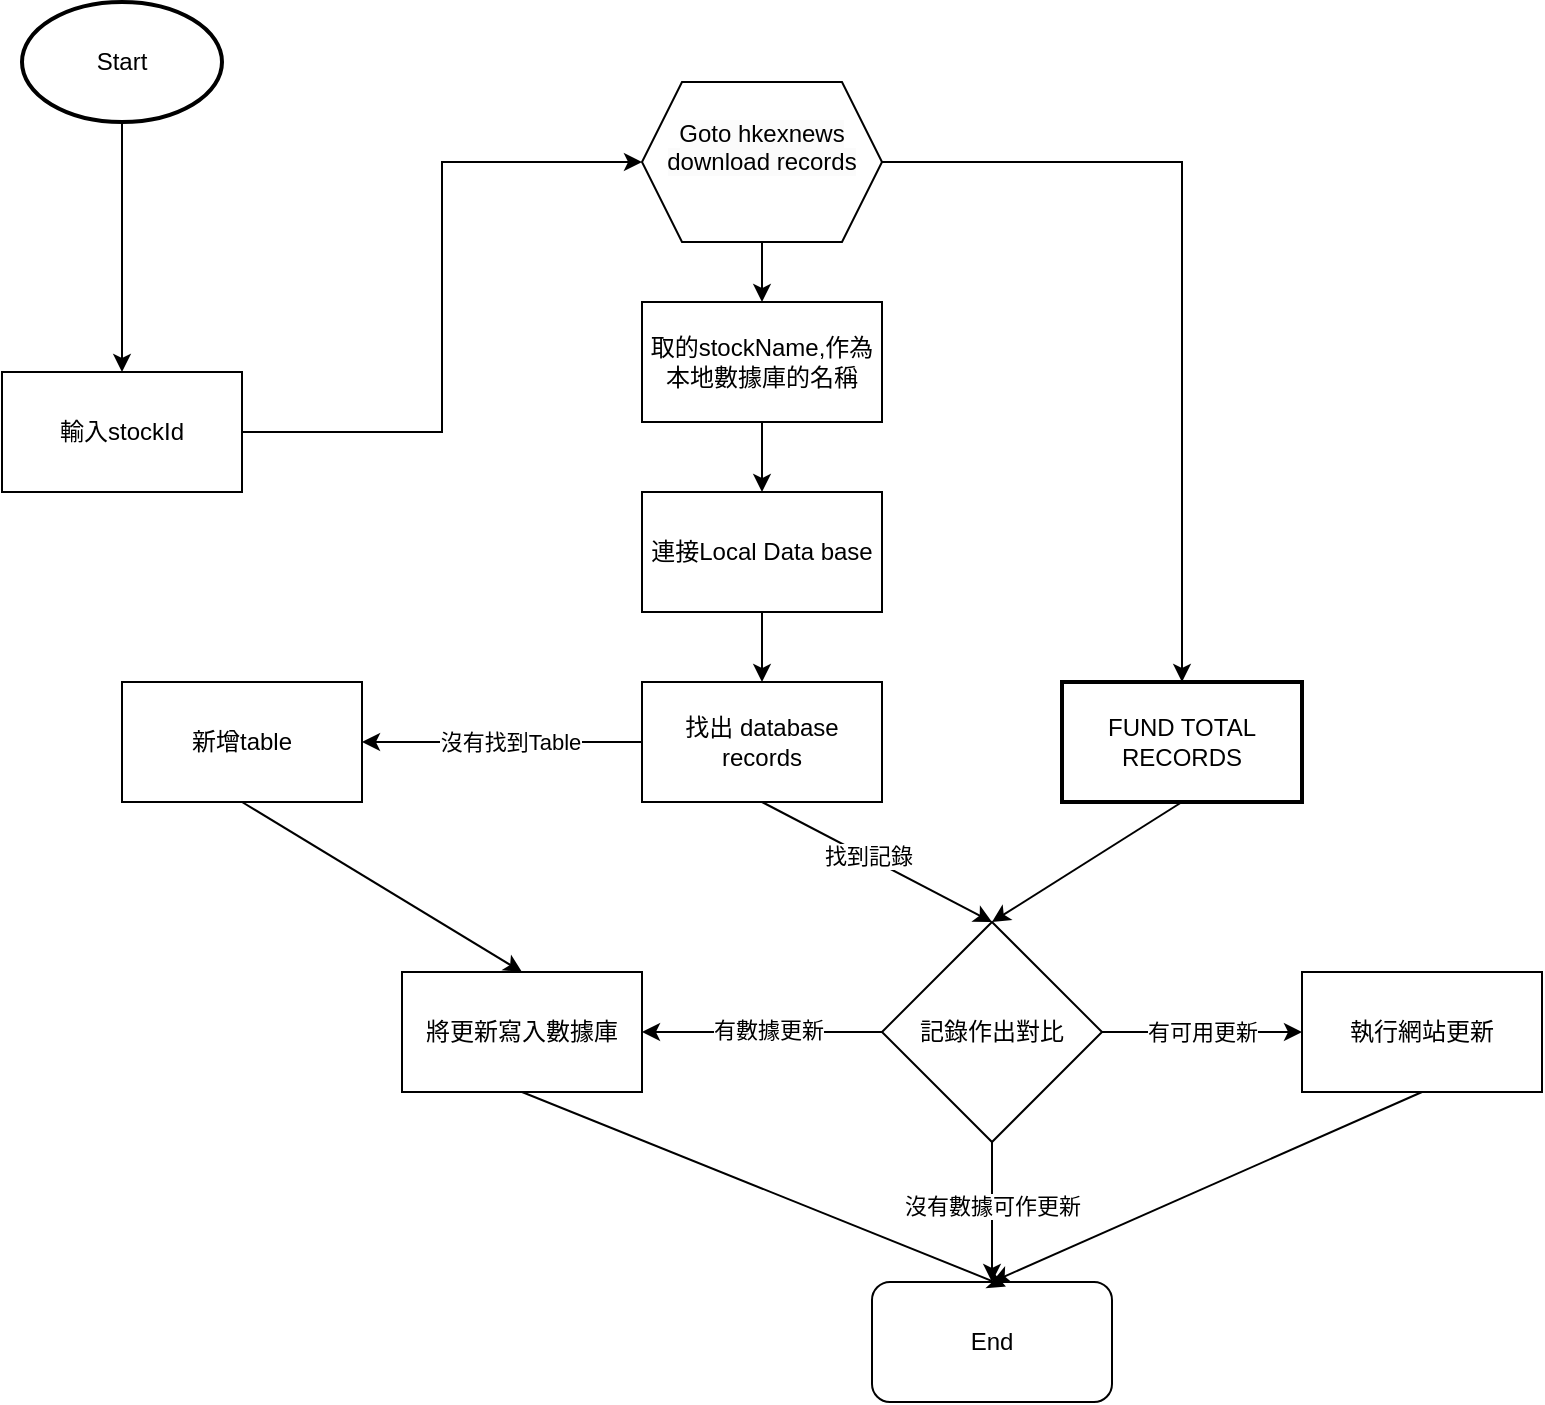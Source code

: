 <mxfile version="22.0.4" type="github">
  <diagram name="Page-1" id="74e2e168-ea6b-b213-b513-2b3c1d86103e">
    <mxGraphModel dx="1426" dy="751" grid="1" gridSize="10" guides="1" tooltips="1" connect="1" arrows="1" fold="1" page="1" pageScale="1" pageWidth="1100" pageHeight="850" background="none" math="0" shadow="0">
      <root>
        <mxCell id="0" />
        <mxCell id="1" parent="0" />
        <mxCell id="1ZdN2hWEId5Y2R2QHkT3-1" value="" style="edgeStyle=orthogonalEdgeStyle;rounded=0;orthogonalLoop=1;jettySize=auto;html=1;entryX=0.5;entryY=0;entryDx=0;entryDy=0;" edge="1" parent="1" source="5Nen1f2i7WrPqLZcY2Lx-1" target="1ZdN2hWEId5Y2R2QHkT3-4">
          <mxGeometry relative="1" as="geometry">
            <mxPoint x="430" y="160" as="targetPoint" />
          </mxGeometry>
        </mxCell>
        <mxCell id="5Nen1f2i7WrPqLZcY2Lx-1" value="Start" style="strokeWidth=2;html=1;shape=mxgraph.flowchart.start_1;whiteSpace=wrap;" parent="1" vertex="1">
          <mxGeometry x="200" y="120" width="100" height="60" as="geometry" />
        </mxCell>
        <mxCell id="5Nen1f2i7WrPqLZcY2Lx-4" value="FUND TOTAL RECORDS" style="whiteSpace=wrap;html=1;strokeWidth=2;" parent="1" vertex="1">
          <mxGeometry x="720" y="460" width="120" height="60" as="geometry" />
        </mxCell>
        <mxCell id="1ZdN2hWEId5Y2R2QHkT3-19" value="" style="edgeStyle=orthogonalEdgeStyle;rounded=0;orthogonalLoop=1;jettySize=auto;html=1;" edge="1" parent="1" source="1ZdN2hWEId5Y2R2QHkT3-2" target="1ZdN2hWEId5Y2R2QHkT3-18">
          <mxGeometry relative="1" as="geometry" />
        </mxCell>
        <mxCell id="1ZdN2hWEId5Y2R2QHkT3-2" value="連接Local Data base" style="rounded=0;whiteSpace=wrap;html=1;" vertex="1" parent="1">
          <mxGeometry x="510" y="365" width="120" height="60" as="geometry" />
        </mxCell>
        <mxCell id="1ZdN2hWEId5Y2R2QHkT3-6" value="" style="edgeStyle=orthogonalEdgeStyle;rounded=0;orthogonalLoop=1;jettySize=auto;html=1;entryX=0;entryY=0.5;entryDx=0;entryDy=0;" edge="1" parent="1" source="1ZdN2hWEId5Y2R2QHkT3-4" target="1ZdN2hWEId5Y2R2QHkT3-12">
          <mxGeometry relative="1" as="geometry">
            <mxPoint x="510" y="200" as="targetPoint" />
          </mxGeometry>
        </mxCell>
        <mxCell id="1ZdN2hWEId5Y2R2QHkT3-4" value="輸入stockId" style="rounded=0;whiteSpace=wrap;html=1;" vertex="1" parent="1">
          <mxGeometry x="190" y="305" width="120" height="60" as="geometry" />
        </mxCell>
        <mxCell id="1ZdN2hWEId5Y2R2QHkT3-5" value="取的stockName,作為本地數據庫的名稱" style="whiteSpace=wrap;html=1;rounded=0;" vertex="1" parent="1">
          <mxGeometry x="510" y="270" width="120" height="60" as="geometry" />
        </mxCell>
        <mxCell id="1ZdN2hWEId5Y2R2QHkT3-8" value="" style="endArrow=classic;html=1;rounded=0;exitX=0.5;exitY=1;exitDx=0;exitDy=0;entryX=0.5;entryY=0;entryDx=0;entryDy=0;" edge="1" parent="1" target="1ZdN2hWEId5Y2R2QHkT3-5">
          <mxGeometry width="50" height="50" relative="1" as="geometry">
            <mxPoint x="570" y="230" as="sourcePoint" />
            <mxPoint x="410" y="290" as="targetPoint" />
          </mxGeometry>
        </mxCell>
        <mxCell id="1ZdN2hWEId5Y2R2QHkT3-9" value="" style="endArrow=classic;html=1;rounded=0;exitX=1;exitY=0.5;exitDx=0;exitDy=0;entryX=0.5;entryY=0;entryDx=0;entryDy=0;" edge="1" parent="1" target="5Nen1f2i7WrPqLZcY2Lx-4">
          <mxGeometry width="50" height="50" relative="1" as="geometry">
            <mxPoint x="630" y="200" as="sourcePoint" />
            <mxPoint x="830" y="250" as="targetPoint" />
            <Array as="points">
              <mxPoint x="780" y="200" />
            </Array>
          </mxGeometry>
        </mxCell>
        <mxCell id="1ZdN2hWEId5Y2R2QHkT3-12" value="&#xa;&lt;span style=&quot;color: rgb(0, 0, 0); font-family: Helvetica; font-size: 12px; font-style: normal; font-variant-ligatures: normal; font-variant-caps: normal; font-weight: 400; letter-spacing: normal; orphans: 2; text-align: center; text-indent: 0px; text-transform: none; widows: 2; word-spacing: 0px; -webkit-text-stroke-width: 0px; background-color: rgb(251, 251, 251); text-decoration-thickness: initial; text-decoration-style: initial; text-decoration-color: initial; float: none; display: inline !important;&quot;&gt;Goto hkexnews download records&lt;/span&gt;&#xa;&#xa;" style="shape=hexagon;perimeter=hexagonPerimeter2;whiteSpace=wrap;html=1;fixedSize=1;" vertex="1" parent="1">
          <mxGeometry x="510" y="160" width="120" height="80" as="geometry" />
        </mxCell>
        <mxCell id="1ZdN2hWEId5Y2R2QHkT3-16" value="" style="endArrow=classic;html=1;rounded=0;exitX=0.5;exitY=1;exitDx=0;exitDy=0;entryX=0.5;entryY=0;entryDx=0;entryDy=0;" edge="1" parent="1" source="1ZdN2hWEId5Y2R2QHkT3-5" target="1ZdN2hWEId5Y2R2QHkT3-2">
          <mxGeometry width="50" height="50" relative="1" as="geometry">
            <mxPoint x="420" y="370" as="sourcePoint" />
            <mxPoint x="470" y="320" as="targetPoint" />
          </mxGeometry>
        </mxCell>
        <mxCell id="1ZdN2hWEId5Y2R2QHkT3-28" value="" style="edgeStyle=orthogonalEdgeStyle;rounded=0;orthogonalLoop=1;jettySize=auto;html=1;" edge="1" parent="1" source="1ZdN2hWEId5Y2R2QHkT3-18" target="1ZdN2hWEId5Y2R2QHkT3-27">
          <mxGeometry relative="1" as="geometry" />
        </mxCell>
        <mxCell id="1ZdN2hWEId5Y2R2QHkT3-56" value="沒有找到Table" style="edgeLabel;html=1;align=center;verticalAlign=middle;resizable=0;points=[];" vertex="1" connectable="0" parent="1ZdN2hWEId5Y2R2QHkT3-28">
          <mxGeometry x="0.2" relative="1" as="geometry">
            <mxPoint x="18" as="offset" />
          </mxGeometry>
        </mxCell>
        <mxCell id="1ZdN2hWEId5Y2R2QHkT3-18" value="找出 database records" style="whiteSpace=wrap;html=1;rounded=0;" vertex="1" parent="1">
          <mxGeometry x="510" y="460" width="120" height="60" as="geometry" />
        </mxCell>
        <mxCell id="1ZdN2hWEId5Y2R2QHkT3-27" value="新增table" style="whiteSpace=wrap;html=1;rounded=0;" vertex="1" parent="1">
          <mxGeometry x="250" y="460" width="120" height="60" as="geometry" />
        </mxCell>
        <mxCell id="1ZdN2hWEId5Y2R2QHkT3-39" value="" style="endArrow=classic;html=1;rounded=0;exitX=0.5;exitY=1;exitDx=0;exitDy=0;entryX=0.5;entryY=0;entryDx=0;entryDy=0;" edge="1" parent="1" source="1ZdN2hWEId5Y2R2QHkT3-18" target="1ZdN2hWEId5Y2R2QHkT3-60">
          <mxGeometry width="50" height="50" relative="1" as="geometry">
            <mxPoint x="690" y="590" as="sourcePoint" />
            <mxPoint x="700" y="570" as="targetPoint" />
          </mxGeometry>
        </mxCell>
        <mxCell id="1ZdN2hWEId5Y2R2QHkT3-42" value="找到記錄" style="edgeLabel;html=1;align=center;verticalAlign=middle;resizable=0;points=[];" vertex="1" connectable="0" parent="1ZdN2hWEId5Y2R2QHkT3-39">
          <mxGeometry x="-0.088" y="1" relative="1" as="geometry">
            <mxPoint as="offset" />
          </mxGeometry>
        </mxCell>
        <mxCell id="1ZdN2hWEId5Y2R2QHkT3-40" value="" style="endArrow=classic;html=1;rounded=0;entryX=0.5;entryY=0;entryDx=0;entryDy=0;exitX=0.5;exitY=1;exitDx=0;exitDy=0;" edge="1" parent="1" source="5Nen1f2i7WrPqLZcY2Lx-4" target="1ZdN2hWEId5Y2R2QHkT3-60">
          <mxGeometry width="50" height="50" relative="1" as="geometry">
            <mxPoint x="690" y="590" as="sourcePoint" />
            <mxPoint x="700" y="570" as="targetPoint" />
          </mxGeometry>
        </mxCell>
        <mxCell id="1ZdN2hWEId5Y2R2QHkT3-46" value="" style="edgeStyle=orthogonalEdgeStyle;rounded=0;orthogonalLoop=1;jettySize=auto;html=1;entryX=0.5;entryY=0;entryDx=0;entryDy=0;exitX=0.5;exitY=1;exitDx=0;exitDy=0;" edge="1" parent="1" source="1ZdN2hWEId5Y2R2QHkT3-60" target="1ZdN2hWEId5Y2R2QHkT3-47">
          <mxGeometry relative="1" as="geometry">
            <mxPoint x="700" y="630" as="sourcePoint" />
            <mxPoint x="670" y="690" as="targetPoint" />
          </mxGeometry>
        </mxCell>
        <mxCell id="1ZdN2hWEId5Y2R2QHkT3-48" value="沒有數據可作更新" style="edgeLabel;html=1;align=center;verticalAlign=middle;resizable=0;points=[];" vertex="1" connectable="0" parent="1ZdN2hWEId5Y2R2QHkT3-46">
          <mxGeometry x="-0.1" relative="1" as="geometry">
            <mxPoint as="offset" />
          </mxGeometry>
        </mxCell>
        <mxCell id="1ZdN2hWEId5Y2R2QHkT3-50" value="" style="edgeStyle=orthogonalEdgeStyle;rounded=0;orthogonalLoop=1;jettySize=auto;html=1;exitX=0;exitY=0.5;exitDx=0;exitDy=0;" edge="1" parent="1" source="1ZdN2hWEId5Y2R2QHkT3-60" target="1ZdN2hWEId5Y2R2QHkT3-49">
          <mxGeometry relative="1" as="geometry">
            <mxPoint x="640" y="600" as="sourcePoint" />
          </mxGeometry>
        </mxCell>
        <mxCell id="1ZdN2hWEId5Y2R2QHkT3-51" value="有數據更新" style="edgeLabel;html=1;align=center;verticalAlign=middle;resizable=0;points=[];" vertex="1" connectable="0" parent="1ZdN2hWEId5Y2R2QHkT3-50">
          <mxGeometry x="-0.05" y="-1" relative="1" as="geometry">
            <mxPoint as="offset" />
          </mxGeometry>
        </mxCell>
        <mxCell id="1ZdN2hWEId5Y2R2QHkT3-59" value="有可用更新" style="edgeStyle=orthogonalEdgeStyle;rounded=0;orthogonalLoop=1;jettySize=auto;html=1;exitX=1;exitY=0.5;exitDx=0;exitDy=0;" edge="1" parent="1" source="1ZdN2hWEId5Y2R2QHkT3-60" target="1ZdN2hWEId5Y2R2QHkT3-58">
          <mxGeometry relative="1" as="geometry">
            <mxPoint x="760" y="600" as="sourcePoint" />
          </mxGeometry>
        </mxCell>
        <mxCell id="1ZdN2hWEId5Y2R2QHkT3-47" value="End" style="rounded=1;whiteSpace=wrap;html=1;" vertex="1" parent="1">
          <mxGeometry x="625" y="760" width="120" height="60" as="geometry" />
        </mxCell>
        <mxCell id="1ZdN2hWEId5Y2R2QHkT3-49" value="將更新寫入數據庫" style="whiteSpace=wrap;html=1;rounded=0;" vertex="1" parent="1">
          <mxGeometry x="390" y="605" width="120" height="60" as="geometry" />
        </mxCell>
        <mxCell id="1ZdN2hWEId5Y2R2QHkT3-57" value="" style="endArrow=classic;html=1;rounded=0;exitX=0.5;exitY=1;exitDx=0;exitDy=0;entryX=0.5;entryY=0;entryDx=0;entryDy=0;" edge="1" parent="1" source="1ZdN2hWEId5Y2R2QHkT3-27" target="1ZdN2hWEId5Y2R2QHkT3-49">
          <mxGeometry width="50" height="50" relative="1" as="geometry">
            <mxPoint x="690" y="590" as="sourcePoint" />
            <mxPoint x="740" y="540" as="targetPoint" />
          </mxGeometry>
        </mxCell>
        <mxCell id="1ZdN2hWEId5Y2R2QHkT3-58" value="執行網站更新" style="whiteSpace=wrap;html=1;rounded=0;" vertex="1" parent="1">
          <mxGeometry x="840" y="605" width="120" height="60" as="geometry" />
        </mxCell>
        <mxCell id="1ZdN2hWEId5Y2R2QHkT3-60" value="記錄作出對比" style="rhombus;whiteSpace=wrap;html=1;" vertex="1" parent="1">
          <mxGeometry x="630" y="580" width="110" height="110" as="geometry" />
        </mxCell>
        <mxCell id="1ZdN2hWEId5Y2R2QHkT3-63" value="" style="endArrow=classic;html=1;rounded=0;exitX=0.5;exitY=1;exitDx=0;exitDy=0;entryX=0.558;entryY=0.038;entryDx=0;entryDy=0;entryPerimeter=0;" edge="1" parent="1" source="1ZdN2hWEId5Y2R2QHkT3-49" target="1ZdN2hWEId5Y2R2QHkT3-47">
          <mxGeometry width="50" height="50" relative="1" as="geometry">
            <mxPoint x="260" y="730" as="sourcePoint" />
            <mxPoint x="310" y="680" as="targetPoint" />
          </mxGeometry>
        </mxCell>
        <mxCell id="1ZdN2hWEId5Y2R2QHkT3-64" value="" style="endArrow=classic;html=1;rounded=0;exitX=0.5;exitY=1;exitDx=0;exitDy=0;entryX=0.5;entryY=0;entryDx=0;entryDy=0;" edge="1" parent="1" source="1ZdN2hWEId5Y2R2QHkT3-58" target="1ZdN2hWEId5Y2R2QHkT3-47">
          <mxGeometry width="50" height="50" relative="1" as="geometry">
            <mxPoint x="890" y="750" as="sourcePoint" />
            <mxPoint x="940" y="700" as="targetPoint" />
          </mxGeometry>
        </mxCell>
      </root>
    </mxGraphModel>
  </diagram>
</mxfile>
